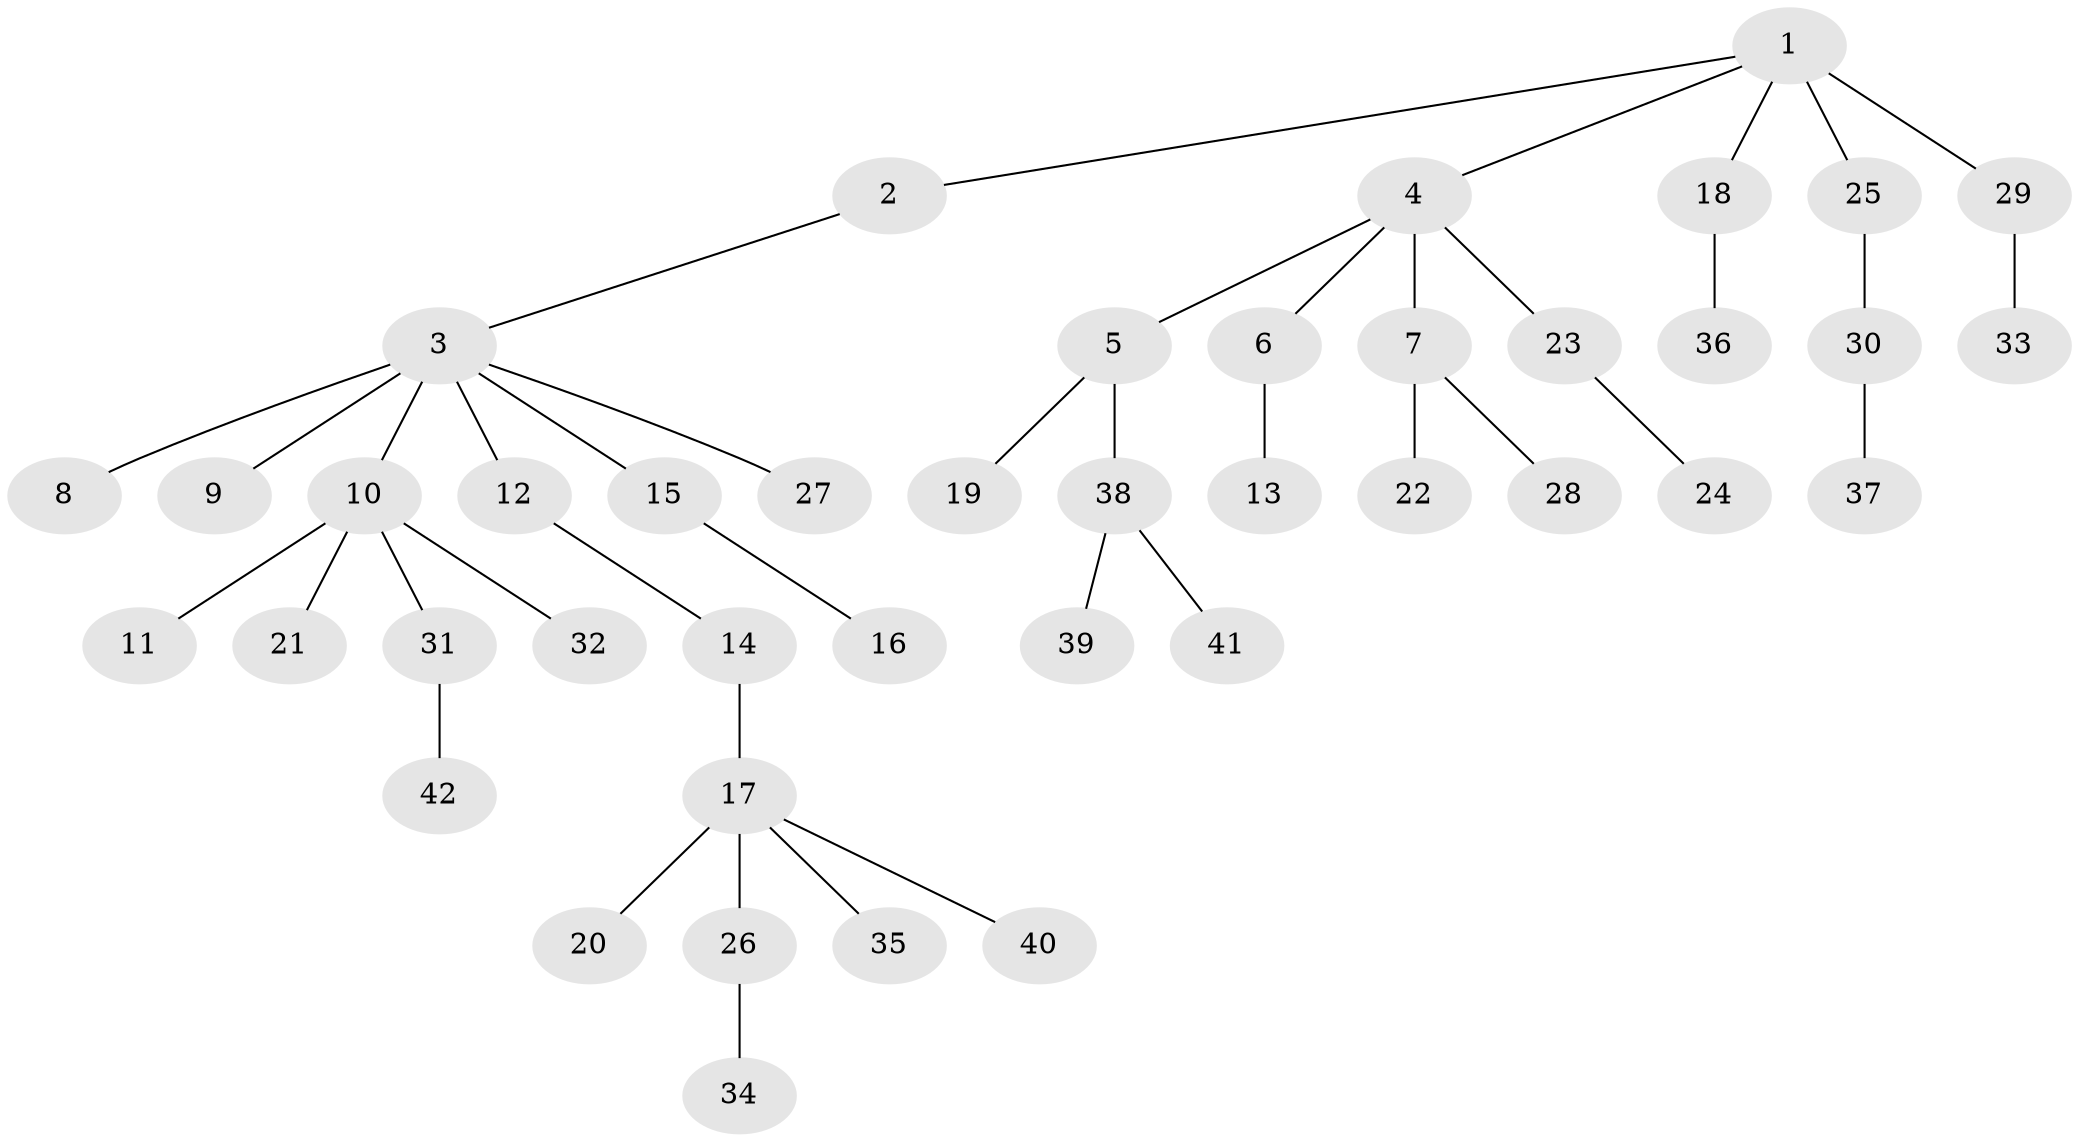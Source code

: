 // original degree distribution, {5: 0.012345679012345678, 3: 0.13580246913580246, 7: 0.024691358024691357, 4: 0.04938271604938271, 2: 0.35802469135802467, 1: 0.41975308641975306}
// Generated by graph-tools (version 1.1) at 2025/36/03/09/25 02:36:48]
// undirected, 42 vertices, 41 edges
graph export_dot {
graph [start="1"]
  node [color=gray90,style=filled];
  1;
  2;
  3;
  4;
  5;
  6;
  7;
  8;
  9;
  10;
  11;
  12;
  13;
  14;
  15;
  16;
  17;
  18;
  19;
  20;
  21;
  22;
  23;
  24;
  25;
  26;
  27;
  28;
  29;
  30;
  31;
  32;
  33;
  34;
  35;
  36;
  37;
  38;
  39;
  40;
  41;
  42;
  1 -- 2 [weight=1.0];
  1 -- 4 [weight=1.0];
  1 -- 18 [weight=1.0];
  1 -- 25 [weight=1.0];
  1 -- 29 [weight=2.0];
  2 -- 3 [weight=1.0];
  3 -- 8 [weight=2.0];
  3 -- 9 [weight=1.0];
  3 -- 10 [weight=1.0];
  3 -- 12 [weight=1.0];
  3 -- 15 [weight=1.0];
  3 -- 27 [weight=1.0];
  4 -- 5 [weight=1.0];
  4 -- 6 [weight=1.0];
  4 -- 7 [weight=2.0];
  4 -- 23 [weight=1.0];
  5 -- 19 [weight=1.0];
  5 -- 38 [weight=1.0];
  6 -- 13 [weight=1.0];
  7 -- 22 [weight=1.0];
  7 -- 28 [weight=1.0];
  10 -- 11 [weight=3.0];
  10 -- 21 [weight=1.0];
  10 -- 31 [weight=1.0];
  10 -- 32 [weight=1.0];
  12 -- 14 [weight=1.0];
  14 -- 17 [weight=1.0];
  15 -- 16 [weight=1.0];
  17 -- 20 [weight=2.0];
  17 -- 26 [weight=1.0];
  17 -- 35 [weight=1.0];
  17 -- 40 [weight=1.0];
  18 -- 36 [weight=1.0];
  23 -- 24 [weight=1.0];
  25 -- 30 [weight=1.0];
  26 -- 34 [weight=1.0];
  29 -- 33 [weight=1.0];
  30 -- 37 [weight=1.0];
  31 -- 42 [weight=2.0];
  38 -- 39 [weight=1.0];
  38 -- 41 [weight=1.0];
}
